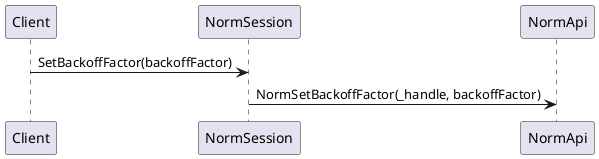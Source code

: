 @startuml
Client -> NormSession : SetBackoffFactor(backoffFactor)
NormSession -> NormApi : NormSetBackoffFactor(_handle, backoffFactor)
@enduml